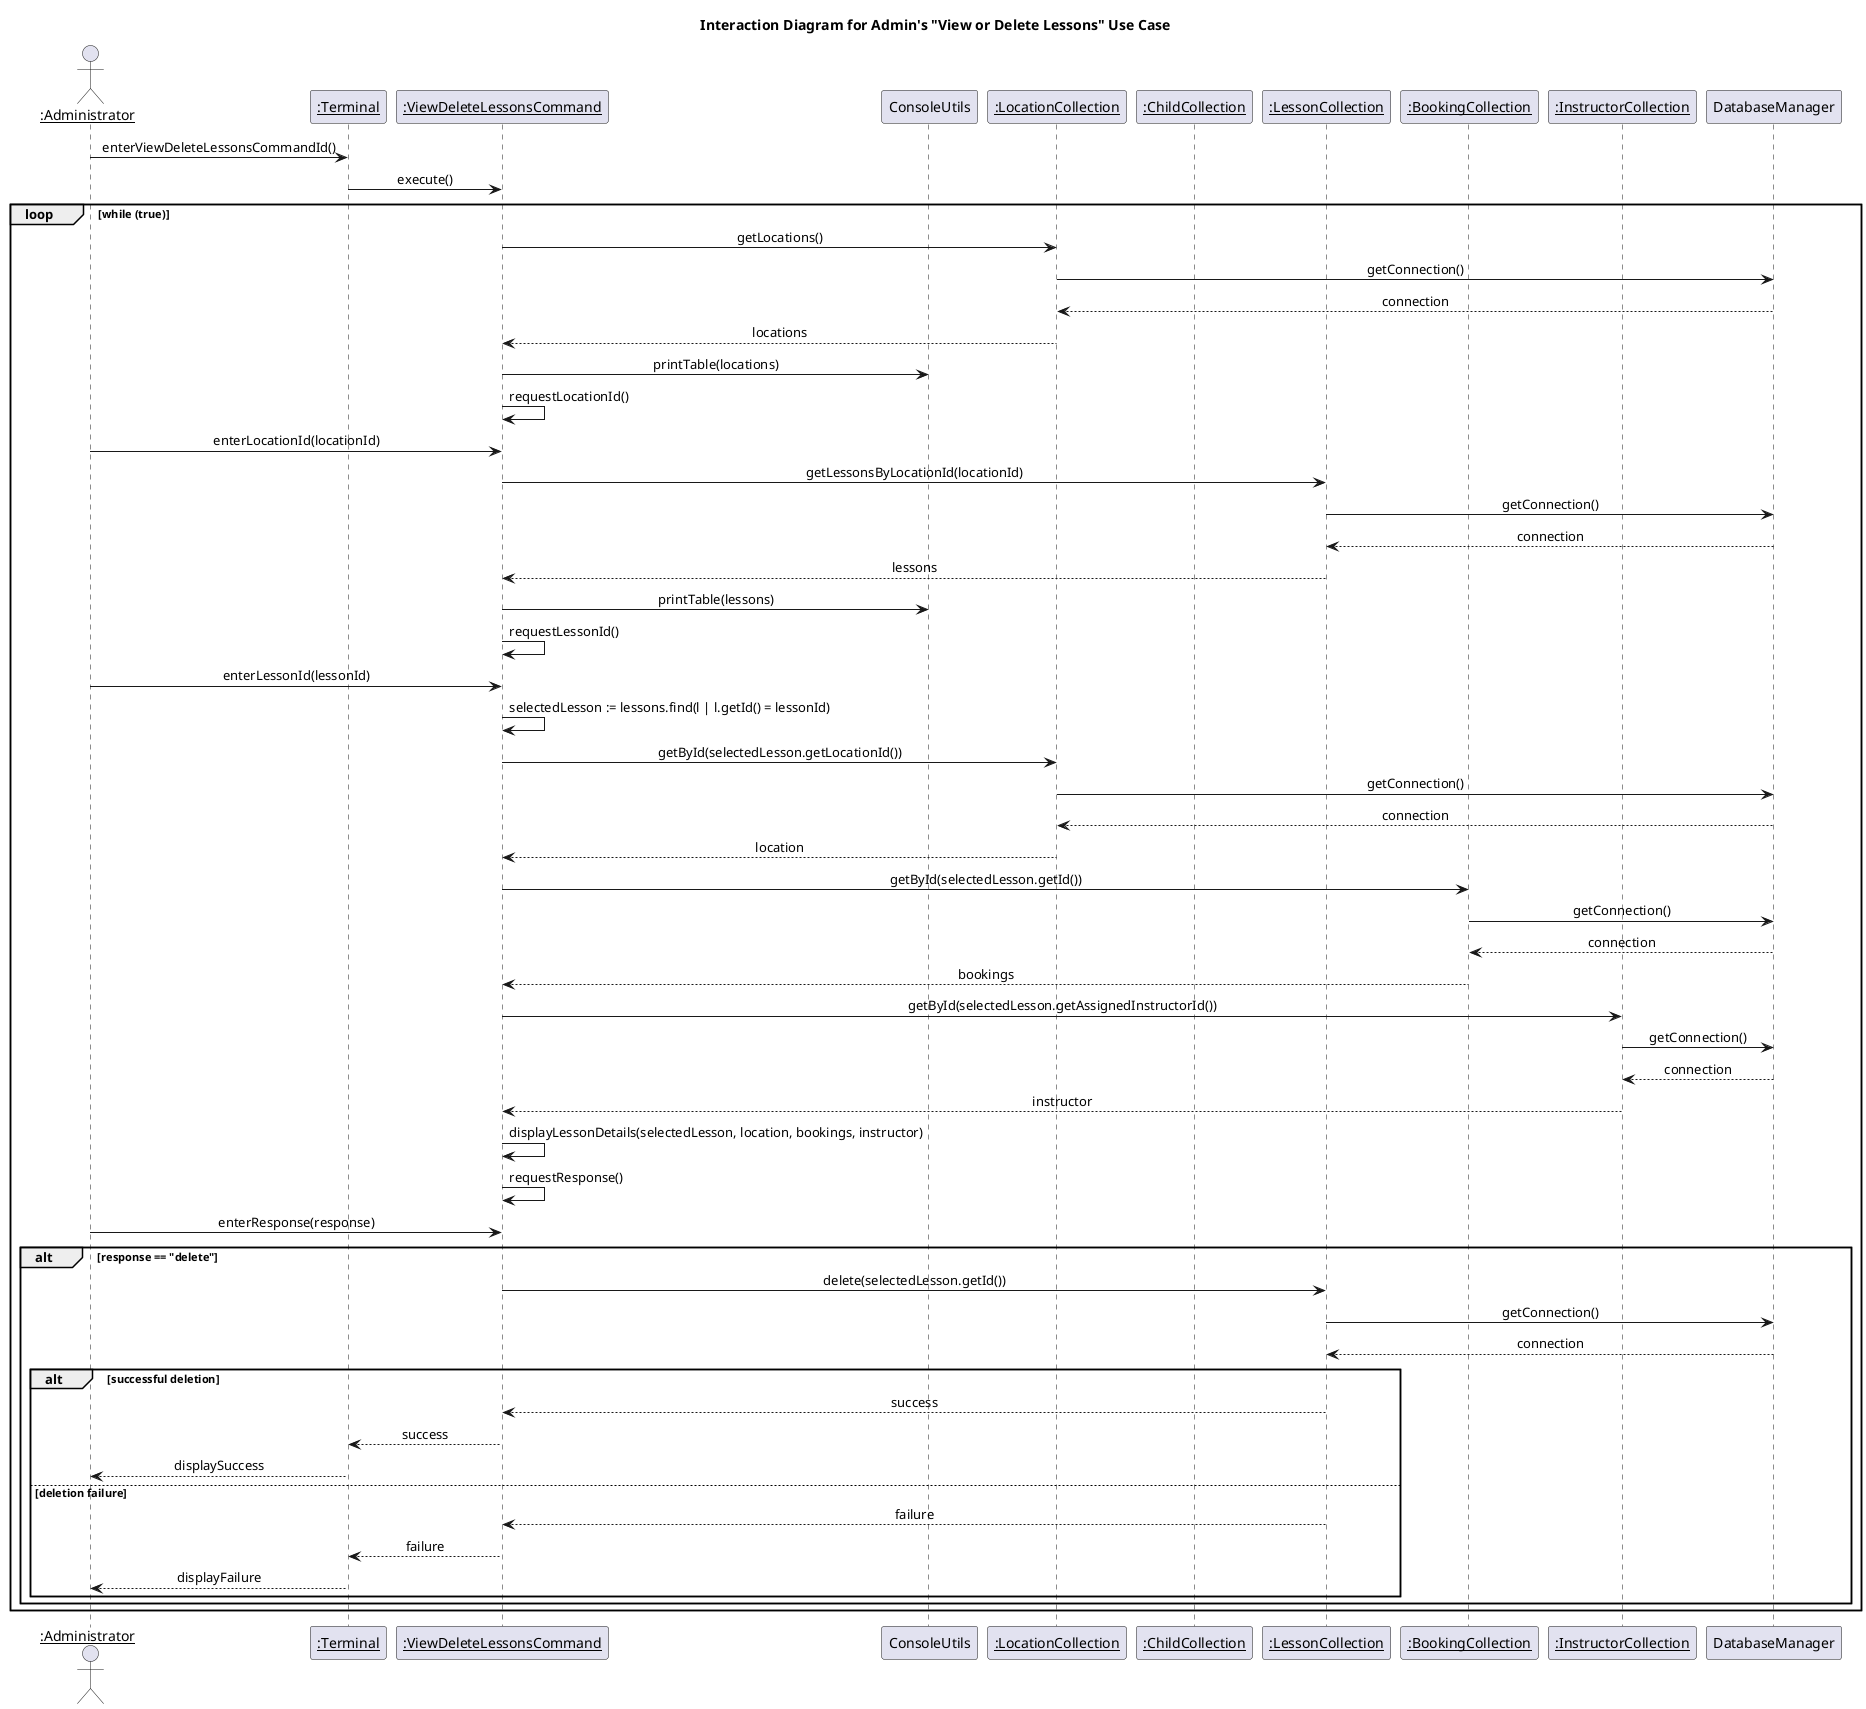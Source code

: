 @startuml Interaction Diagram for Admin's "View or Delete Lessons" Use Case
title Interaction Diagram for Admin's "View or Delete Lessons" Use Case
skinparam sequenceMessageAlignment center

actor "<u>:Administrator" as admin
participant "<u>:Terminal" as terminal
participant "<u>:ViewDeleteLessonsCommand" as command
participant "ConsoleUtils" as consoleUtils
participant "<u>:LocationCollection" as locationCollection
participant "<u>:ChildCollection" as childCollection
participant "<u>:LessonCollection" as lessonCollection
participant "<u>:BookingCollection" as bookingCollection
participant "<u>:InstructorCollection" as instructorCollection
participant "DatabaseManager" as databaseManager

admin -> terminal : enterViewDeleteLessonsCommandId()
terminal -> command : execute()
loop while (true)
    command -> locationCollection : getLocations()
    locationCollection -> databaseManager : getConnection()
    databaseManager --> locationCollection : connection
    locationCollection --> command : locations
    command -> consoleUtils : printTable(locations)
    command -> command : requestLocationId()
    admin -> command : enterLocationId(locationId)
    command -> lessonCollection : getLessonsByLocationId(locationId)
    lessonCollection -> databaseManager : getConnection()
    databaseManager --> lessonCollection : connection
    lessonCollection --> command : lessons
    command -> consoleUtils : printTable(lessons)
    command -> command : requestLessonId()
    admin -> command : enterLessonId(lessonId)
    command -> command : selectedLesson := lessons.find(l | l.getId() = lessonId)
    command -> locationCollection : getById(selectedLesson.getLocationId())
    locationCollection -> databaseManager : getConnection()
    databaseManager --> locationCollection : connection
    locationCollection --> command : location
    command -> bookingCollection : getById(selectedLesson.getId())
    bookingCollection -> databaseManager : getConnection()
    databaseManager --> bookingCollection : connection
    bookingCollection --> command : bookings
    command -> instructorCollection : getById(selectedLesson.getAssignedInstructorId())
    instructorCollection -> databaseManager : getConnection()
    databaseManager --> instructorCollection : connection
    instructorCollection --> command : instructor
    command -> command : displayLessonDetails(selectedLesson, location, bookings, instructor)
    command -> command : requestResponse()
    admin -> command : enterResponse(response)
    alt response == "delete"
        command -> lessonCollection : delete(selectedLesson.getId())
        lessonCollection -> databaseManager : getConnection()
        databaseManager --> lessonCollection : connection
        alt successful deletion
            lessonCollection --> command : success
            command --> terminal : success
            terminal --> admin : displaySuccess
        else deletion failure
            lessonCollection --> command : failure
            command --> terminal : failure
            terminal --> admin : displayFailure
        end
    end
end

@enduml